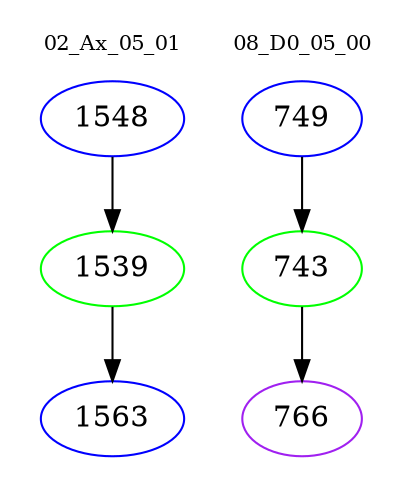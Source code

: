 digraph{
subgraph cluster_0 {
color = white
label = "02_Ax_05_01";
fontsize=10;
T0_1548 [label="1548", color="blue"]
T0_1548 -> T0_1539 [color="black"]
T0_1539 [label="1539", color="green"]
T0_1539 -> T0_1563 [color="black"]
T0_1563 [label="1563", color="blue"]
}
subgraph cluster_1 {
color = white
label = "08_D0_05_00";
fontsize=10;
T1_749 [label="749", color="blue"]
T1_749 -> T1_743 [color="black"]
T1_743 [label="743", color="green"]
T1_743 -> T1_766 [color="black"]
T1_766 [label="766", color="purple"]
}
}

